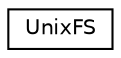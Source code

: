 digraph "Graphical Class Hierarchy"
{
  edge [fontname="Helvetica",fontsize="10",labelfontname="Helvetica",labelfontsize="10"];
  node [fontname="Helvetica",fontsize="10",shape=record];
  rankdir="LR";
  Node0 [label="UnixFS",height=0.2,width=0.4,color="black", fillcolor="white", style="filled",URL="$struct_unix_f_s.html"];
}
